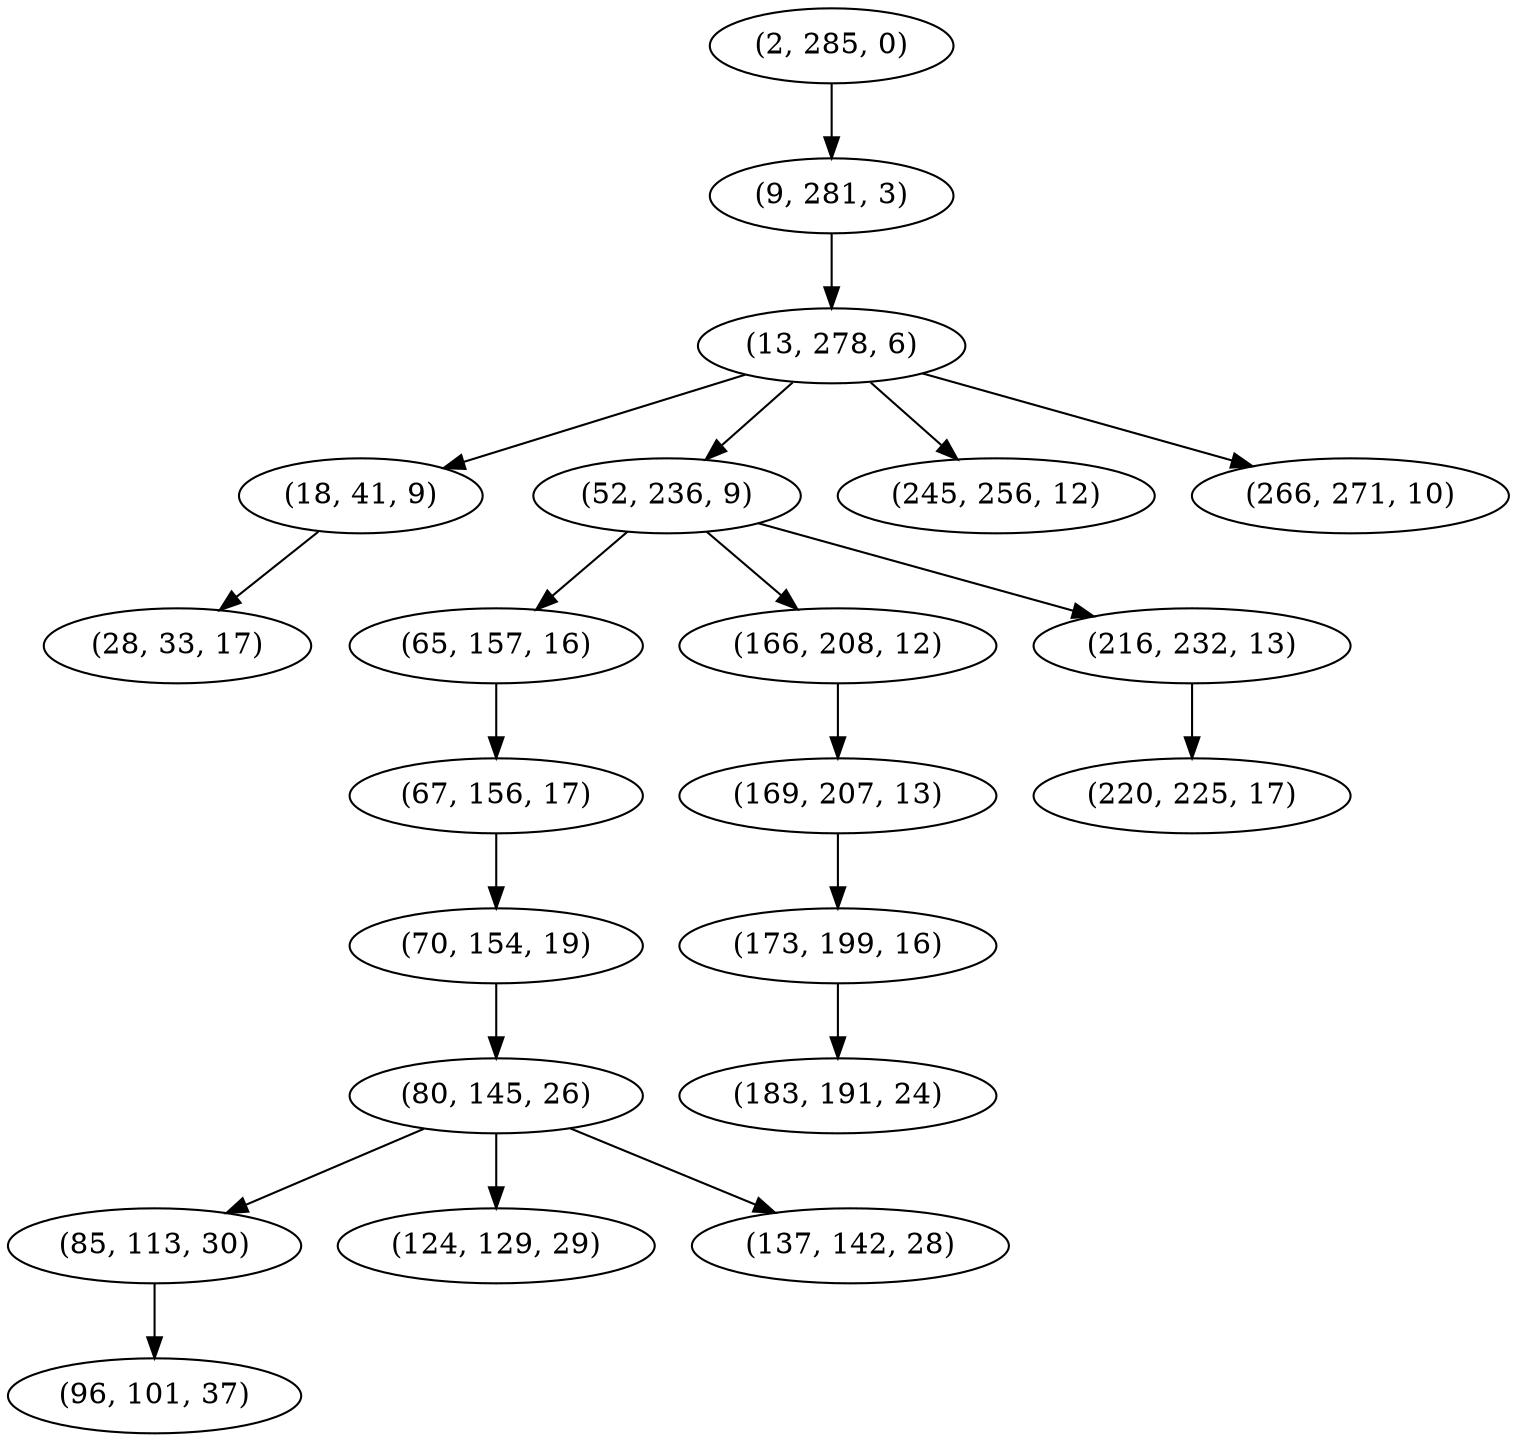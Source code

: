 digraph tree {
    "(2, 285, 0)";
    "(9, 281, 3)";
    "(13, 278, 6)";
    "(18, 41, 9)";
    "(28, 33, 17)";
    "(52, 236, 9)";
    "(65, 157, 16)";
    "(67, 156, 17)";
    "(70, 154, 19)";
    "(80, 145, 26)";
    "(85, 113, 30)";
    "(96, 101, 37)";
    "(124, 129, 29)";
    "(137, 142, 28)";
    "(166, 208, 12)";
    "(169, 207, 13)";
    "(173, 199, 16)";
    "(183, 191, 24)";
    "(216, 232, 13)";
    "(220, 225, 17)";
    "(245, 256, 12)";
    "(266, 271, 10)";
    "(2, 285, 0)" -> "(9, 281, 3)";
    "(9, 281, 3)" -> "(13, 278, 6)";
    "(13, 278, 6)" -> "(18, 41, 9)";
    "(13, 278, 6)" -> "(52, 236, 9)";
    "(13, 278, 6)" -> "(245, 256, 12)";
    "(13, 278, 6)" -> "(266, 271, 10)";
    "(18, 41, 9)" -> "(28, 33, 17)";
    "(52, 236, 9)" -> "(65, 157, 16)";
    "(52, 236, 9)" -> "(166, 208, 12)";
    "(52, 236, 9)" -> "(216, 232, 13)";
    "(65, 157, 16)" -> "(67, 156, 17)";
    "(67, 156, 17)" -> "(70, 154, 19)";
    "(70, 154, 19)" -> "(80, 145, 26)";
    "(80, 145, 26)" -> "(85, 113, 30)";
    "(80, 145, 26)" -> "(124, 129, 29)";
    "(80, 145, 26)" -> "(137, 142, 28)";
    "(85, 113, 30)" -> "(96, 101, 37)";
    "(166, 208, 12)" -> "(169, 207, 13)";
    "(169, 207, 13)" -> "(173, 199, 16)";
    "(173, 199, 16)" -> "(183, 191, 24)";
    "(216, 232, 13)" -> "(220, 225, 17)";
}
